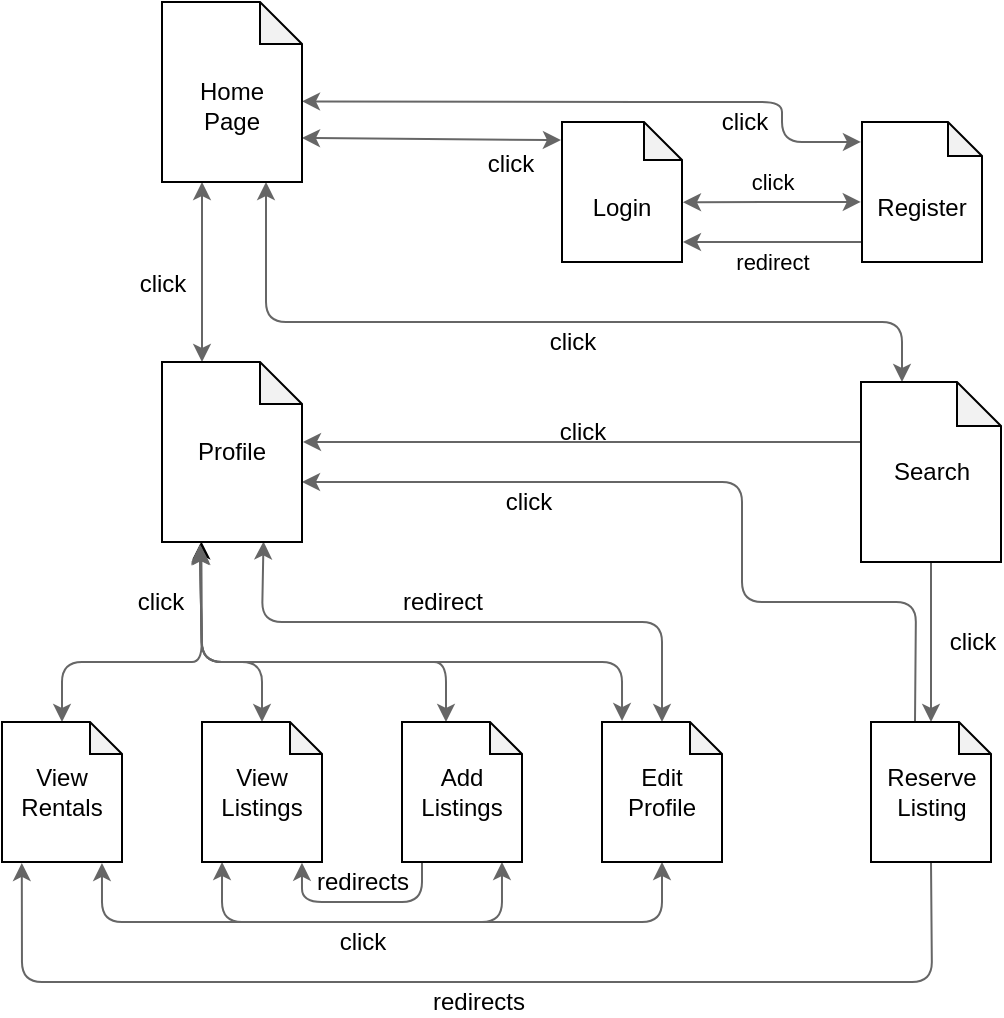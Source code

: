 <mxfile version="12.1.9" type="device" pages="1"><diagram name="Page-1" id="74e2e168-ea6b-b213-b513-2b3c1d86103e"><mxGraphModel dx="1006" dy="539" grid="1" gridSize="10" guides="1" tooltips="1" connect="1" arrows="1" fold="1" page="1" pageScale="1" pageWidth="1100" pageHeight="850" background="#ffffff" math="0" shadow="0"><root><mxCell id="0"/><mxCell id="1" parent="0"/><mxCell id="AZkeyxLctTwLN--3MZja-5" value="&lt;div&gt;click&lt;/div&gt;" style="endArrow=classic;startArrow=classic;html=1;fillColor=#f5f5f5;strokeColor=#666666;labelBackgroundColor=none;fontColor=#000000;exitX=1.008;exitY=0.573;exitDx=0;exitDy=0;exitPerimeter=0;entryX=-0.01;entryY=0.571;entryDx=0;entryDy=0;entryPerimeter=0;" edge="1" parent="1" source="AZkeyxLctTwLN--3MZja-48" target="AZkeyxLctTwLN--3MZja-54"><mxGeometry y="10" width="50" height="50" relative="1" as="geometry"><mxPoint x="392" y="210" as="sourcePoint"/><mxPoint x="490" y="210" as="targetPoint"/><Array as="points"/><mxPoint as="offset"/></mxGeometry></mxCell><mxCell id="AZkeyxLctTwLN--3MZja-6" value="&lt;div&gt;redirect&lt;/div&gt;" style="endArrow=classic;html=1;labelBackgroundColor=none;fontColor=#000000;fillColor=#f5f5f5;strokeColor=#666666;entryX=1.008;entryY=0.857;entryDx=0;entryDy=0;entryPerimeter=0;exitX=-0.004;exitY=0.857;exitDx=0;exitDy=0;exitPerimeter=0;" edge="1" parent="1" source="AZkeyxLctTwLN--3MZja-54" target="AZkeyxLctTwLN--3MZja-48"><mxGeometry y="10" width="50" height="50" relative="1" as="geometry"><mxPoint x="490" y="230" as="sourcePoint"/><mxPoint x="410" y="231" as="targetPoint"/><mxPoint as="offset"/></mxGeometry></mxCell><mxCell id="AZkeyxLctTwLN--3MZja-8" value="" style="endArrow=classic;startArrow=classic;html=1;labelBackgroundColor=none;fontColor=#000000;fillColor=#f5f5f5;strokeColor=#666666;exitX=-0.009;exitY=0.129;exitDx=0;exitDy=0;exitPerimeter=0;" edge="1" parent="1" source="AZkeyxLctTwLN--3MZja-48"><mxGeometry width="50" height="50" relative="1" as="geometry"><mxPoint x="280" y="178" as="sourcePoint"/><mxPoint x="200" y="178" as="targetPoint"/><Array as="points"/></mxGeometry></mxCell><mxCell id="AZkeyxLctTwLN--3MZja-9" value="click" style="text;html=1;resizable=0;points=[];align=center;verticalAlign=middle;labelBackgroundColor=#ffffff;fontColor=#000000;" vertex="1" connectable="0" parent="AZkeyxLctTwLN--3MZja-8"><mxGeometry x="-0.152" y="2" relative="1" as="geometry"><mxPoint x="29.5" y="10" as="offset"/></mxGeometry></mxCell><mxCell id="AZkeyxLctTwLN--3MZja-10" value="" style="endArrow=classic;startArrow=classic;html=1;labelBackgroundColor=none;fontColor=#000000;fillColor=#f5f5f5;strokeColor=#666666;entryX=1;entryY=0.552;entryDx=0;entryDy=0;entryPerimeter=0;exitX=-0.009;exitY=0.142;exitDx=0;exitDy=0;exitPerimeter=0;" edge="1" parent="1" source="AZkeyxLctTwLN--3MZja-54" target="AZkeyxLctTwLN--3MZja-47"><mxGeometry width="50" height="50" relative="1" as="geometry"><mxPoint x="440" y="160" as="sourcePoint"/><mxPoint x="250" y="135" as="targetPoint"/><Array as="points"><mxPoint x="440" y="180"/><mxPoint x="440" y="160"/><mxPoint x="380" y="160"/></Array></mxGeometry></mxCell><mxCell id="AZkeyxLctTwLN--3MZja-11" value="click" style="text;html=1;resizable=0;points=[];align=center;verticalAlign=middle;labelBackgroundColor=#ffffff;fontColor=#000000;" vertex="1" connectable="0" parent="AZkeyxLctTwLN--3MZja-10"><mxGeometry x="-0.152" y="2" relative="1" as="geometry"><mxPoint x="48" y="8" as="offset"/></mxGeometry></mxCell><mxCell id="AZkeyxLctTwLN--3MZja-52" style="edgeStyle=orthogonalEdgeStyle;rounded=0;orthogonalLoop=1;jettySize=auto;html=1;exitX=0.25;exitY=1;exitDx=0;exitDy=0;labelBackgroundColor=none;startArrow=classic;startFill=1;endArrow=none;endFill=0;fontSize=12;fontColor=#000000;" edge="1" parent="1"><mxGeometry relative="1" as="geometry"><mxPoint x="149.69" y="390.034" as="targetPoint"/><mxPoint x="149.69" y="379.69" as="sourcePoint"/></mxGeometry></mxCell><mxCell id="AZkeyxLctTwLN--3MZja-15" value="" style="endArrow=classic;startArrow=classic;html=1;labelBackgroundColor=none;fontColor=#000000;fillColor=#f5f5f5;strokeColor=#666666;exitX=0;exitY=0;exitDx=20;exitDy=0;exitPerimeter=0;" edge="1" parent="1" source="AZkeyxLctTwLN--3MZja-50"><mxGeometry width="50" height="50" relative="1" as="geometry"><mxPoint x="150" y="270" as="sourcePoint"/><mxPoint x="150" y="200" as="targetPoint"/><Array as="points"/></mxGeometry></mxCell><mxCell id="AZkeyxLctTwLN--3MZja-16" value="click" style="text;html=1;resizable=0;points=[];align=center;verticalAlign=middle;labelBackgroundColor=#ffffff;fontColor=#000000;" vertex="1" connectable="0" parent="AZkeyxLctTwLN--3MZja-15"><mxGeometry x="-0.152" y="2" relative="1" as="geometry"><mxPoint x="-18" y="-1" as="offset"/></mxGeometry></mxCell><mxCell id="AZkeyxLctTwLN--3MZja-18" value="" style="endArrow=classic;startArrow=classic;html=1;labelBackgroundColor=none;fontColor=#000000;fillColor=#f5f5f5;strokeColor=#666666;" edge="1" parent="1"><mxGeometry width="50" height="50" relative="1" as="geometry"><mxPoint x="500" y="300" as="sourcePoint"/><mxPoint x="182" y="200" as="targetPoint"/><Array as="points"><mxPoint x="500" y="270"/><mxPoint x="182" y="270"/></Array></mxGeometry></mxCell><mxCell id="AZkeyxLctTwLN--3MZja-19" value="click" style="text;html=1;resizable=0;points=[];align=center;verticalAlign=middle;labelBackgroundColor=#ffffff;fontColor=#000000;" vertex="1" connectable="0" parent="AZkeyxLctTwLN--3MZja-18"><mxGeometry x="-0.152" y="2" relative="1" as="geometry"><mxPoint x="-18" y="8" as="offset"/></mxGeometry></mxCell><mxCell id="AZkeyxLctTwLN--3MZja-21" value="click" style="endArrow=classic;html=1;labelBackgroundColor=none;fontColor=#000000;fillColor=#f5f5f5;strokeColor=#666666;fontSize=12;entryX=1.007;entryY=0.444;entryDx=0;entryDy=0;entryPerimeter=0;exitX=0.007;exitY=0.333;exitDx=0;exitDy=0;exitPerimeter=0;" edge="1" parent="1" source="AZkeyxLctTwLN--3MZja-53" target="AZkeyxLctTwLN--3MZja-50"><mxGeometry y="-5" width="50" height="50" relative="1" as="geometry"><mxPoint x="430" y="332" as="sourcePoint"/><mxPoint x="250" y="335" as="targetPoint"/><mxPoint as="offset"/></mxGeometry></mxCell><mxCell id="AZkeyxLctTwLN--3MZja-23" value="click" style="endArrow=none;startArrow=classic;html=1;labelBackgroundColor=none;fontSize=12;fontColor=#000000;fillColor=#f5f5f5;strokeColor=#666666;startFill=1;endFill=0;entryX=0.5;entryY=1;entryDx=0;entryDy=0;entryPerimeter=0;exitX=0.5;exitY=0;exitDx=0;exitDy=0;exitPerimeter=0;" edge="1" parent="1" source="AZkeyxLctTwLN--3MZja-63" target="AZkeyxLctTwLN--3MZja-53"><mxGeometry y="-20" width="50" height="50" relative="1" as="geometry"><mxPoint x="500" y="460" as="sourcePoint"/><mxPoint x="500" y="390" as="targetPoint"/><Array as="points"/><mxPoint as="offset"/></mxGeometry></mxCell><mxCell id="AZkeyxLctTwLN--3MZja-26" value="" style="endArrow=classic;html=1;labelBackgroundColor=none;fontSize=12;fontColor=#000000;fillColor=#f5f5f5;strokeColor=#666666;entryX=0;entryY=0;entryDx=70;entryDy=60;entryPerimeter=0;exitX=0;exitY=0;exitDx=22;exitDy=0;exitPerimeter=0;" edge="1" parent="1" source="AZkeyxLctTwLN--3MZja-63" target="AZkeyxLctTwLN--3MZja-50"><mxGeometry width="50" height="50" relative="1" as="geometry"><mxPoint x="500" y="460" as="sourcePoint"/><mxPoint x="260" y="350" as="targetPoint"/><Array as="points"><mxPoint x="507" y="410"/><mxPoint x="420" y="410"/><mxPoint x="420" y="350"/></Array></mxGeometry></mxCell><mxCell id="AZkeyxLctTwLN--3MZja-27" value="click" style="text;html=1;resizable=0;points=[];align=center;verticalAlign=middle;labelBackgroundColor=#ffffff;fontSize=12;fontColor=#000000;" vertex="1" connectable="0" parent="AZkeyxLctTwLN--3MZja-26"><mxGeometry x="0.576" y="-3" relative="1" as="geometry"><mxPoint x="22" y="13" as="offset"/></mxGeometry></mxCell><mxCell id="AZkeyxLctTwLN--3MZja-32" value="" style="endArrow=classic;startArrow=classic;html=1;labelBackgroundColor=none;fontSize=12;fontColor=#000000;fillColor=#f5f5f5;strokeColor=#666666;entryX=0.271;entryY=1.027;entryDx=0;entryDy=0;entryPerimeter=0;exitX=0.5;exitY=0;exitDx=0;exitDy=0;exitPerimeter=0;" edge="1" parent="1" source="AZkeyxLctTwLN--3MZja-62" target="AZkeyxLctTwLN--3MZja-50"><mxGeometry width="50" height="50" relative="1" as="geometry"><mxPoint x="80" y="460" as="sourcePoint"/><mxPoint x="150" y="390" as="targetPoint"/><Array as="points"><mxPoint x="80" y="440"/><mxPoint x="130" y="440"/><mxPoint x="150" y="440"/></Array></mxGeometry></mxCell><mxCell id="AZkeyxLctTwLN--3MZja-33" value="" style="endArrow=classic;startArrow=classic;html=1;labelBackgroundColor=none;fontSize=12;fontColor=#000000;fillColor=#f5f5f5;strokeColor=#666666;entryX=0.271;entryY=1.02;entryDx=0;entryDy=0;entryPerimeter=0;exitX=0.5;exitY=0;exitDx=0;exitDy=0;exitPerimeter=0;" edge="1" parent="1" source="AZkeyxLctTwLN--3MZja-61" target="AZkeyxLctTwLN--3MZja-50"><mxGeometry width="50" height="50" relative="1" as="geometry"><mxPoint x="180" y="460" as="sourcePoint"/><mxPoint x="150" y="390" as="targetPoint"/><Array as="points"><mxPoint x="180" y="440"/><mxPoint x="150" y="440"/></Array></mxGeometry></mxCell><mxCell id="AZkeyxLctTwLN--3MZja-34" value="" style="endArrow=classic;startArrow=classic;html=1;labelBackgroundColor=none;fontSize=12;fontColor=#000000;fillColor=#f5f5f5;strokeColor=#666666;entryX=0.281;entryY=1.027;entryDx=0;entryDy=0;entryPerimeter=0;exitX=0;exitY=0;exitDx=22.0;exitDy=0;exitPerimeter=0;" edge="1" parent="1" source="AZkeyxLctTwLN--3MZja-60" target="AZkeyxLctTwLN--3MZja-50"><mxGeometry width="50" height="50" relative="1" as="geometry"><mxPoint x="260" y="460" as="sourcePoint"/><mxPoint x="150" y="390" as="targetPoint"/><Array as="points"><mxPoint x="272" y="440"/><mxPoint x="260" y="440"/><mxPoint x="150" y="440"/></Array></mxGeometry></mxCell><mxCell id="AZkeyxLctTwLN--3MZja-35" value="click" style="endArrow=classic;startArrow=classic;html=1;labelBackgroundColor=none;fontSize=12;fontColor=#000000;fillColor=#f5f5f5;strokeColor=#666666;entryX=0.271;entryY=1.012;entryDx=0;entryDy=0;entryPerimeter=0;exitX=0.167;exitY=-0.007;exitDx=0;exitDy=0;exitPerimeter=0;" edge="1" parent="1" source="AZkeyxLctTwLN--3MZja-58" target="AZkeyxLctTwLN--3MZja-50"><mxGeometry x="0.806" y="20" width="50" height="50" relative="1" as="geometry"><mxPoint x="360" y="460" as="sourcePoint"/><mxPoint x="150" y="390" as="targetPoint"/><Array as="points"><mxPoint x="360" y="440"/><mxPoint x="260" y="440"/><mxPoint x="150" y="440"/></Array><mxPoint as="offset"/></mxGeometry></mxCell><mxCell id="AZkeyxLctTwLN--3MZja-41" value="" style="endArrow=classic;startArrow=classic;html=1;labelBackgroundColor=none;fontSize=12;fontColor=#000000;fillColor=#f5f5f5;strokeColor=#666666;entryX=0.725;entryY=0.997;entryDx=0;entryDy=0;entryPerimeter=0;exitX=0.5;exitY=0;exitDx=0;exitDy=0;exitPerimeter=0;" edge="1" parent="1" source="AZkeyxLctTwLN--3MZja-58" target="AZkeyxLctTwLN--3MZja-50"><mxGeometry width="50" height="50" relative="1" as="geometry"><mxPoint x="380" y="450" as="sourcePoint"/><mxPoint x="210" y="390" as="targetPoint"/><Array as="points"><mxPoint x="380" y="420"/><mxPoint x="180" y="420"/></Array></mxGeometry></mxCell><mxCell id="AZkeyxLctTwLN--3MZja-42" value="redirect" style="text;html=1;resizable=0;points=[];align=center;verticalAlign=middle;labelBackgroundColor=#ffffff;fontSize=12;fontColor=#000000;" vertex="1" connectable="0" parent="AZkeyxLctTwLN--3MZja-41"><mxGeometry x="0.579" y="1" relative="1" as="geometry"><mxPoint x="69" y="-11" as="offset"/></mxGeometry></mxCell><mxCell id="AZkeyxLctTwLN--3MZja-43" value="redirects" style="endArrow=classic;html=1;labelBackgroundColor=none;fontSize=12;fontColor=#000000;fillColor=#f5f5f5;strokeColor=#666666;entryX=0.833;entryY=1.005;entryDx=0;entryDy=0;entryPerimeter=0;" edge="1" parent="1" target="AZkeyxLctTwLN--3MZja-61"><mxGeometry y="-10" width="50" height="50" relative="1" as="geometry"><mxPoint x="260" y="540" as="sourcePoint"/><mxPoint x="200" y="590" as="targetPoint"/><Array as="points"><mxPoint x="260" y="560"/><mxPoint x="200" y="560"/></Array><mxPoint as="offset"/></mxGeometry></mxCell><mxCell id="AZkeyxLctTwLN--3MZja-44" value="click" style="endArrow=classic;startArrow=classic;html=1;labelBackgroundColor=none;fontSize=12;fontColor=#000000;fillColor=#f5f5f5;strokeColor=#666666;exitX=0.833;exitY=1.007;exitDx=0;exitDy=0;exitPerimeter=0;entryX=0.5;entryY=1;entryDx=0;entryDy=0;entryPerimeter=0;" edge="1" parent="1" source="AZkeyxLctTwLN--3MZja-62" target="AZkeyxLctTwLN--3MZja-58"><mxGeometry x="-0.056" y="-10" width="50" height="50" relative="1" as="geometry"><mxPoint x="90" y="550" as="sourcePoint"/><mxPoint x="380" y="600" as="targetPoint"/><Array as="points"><mxPoint x="100" y="570"/><mxPoint x="380" y="570"/></Array><mxPoint as="offset"/></mxGeometry></mxCell><mxCell id="AZkeyxLctTwLN--3MZja-45" value="" style="endArrow=classic;startArrow=classic;html=1;labelBackgroundColor=none;fontSize=12;fontColor=#000000;fillColor=#f5f5f5;strokeColor=#666666;exitX=0.167;exitY=1;exitDx=0;exitDy=0;exitPerimeter=0;entryX=0.833;entryY=1;entryDx=0;entryDy=0;entryPerimeter=0;" edge="1" parent="1" source="AZkeyxLctTwLN--3MZja-61" target="AZkeyxLctTwLN--3MZja-60"><mxGeometry width="50" height="50" relative="1" as="geometry"><mxPoint x="160" y="590" as="sourcePoint"/><mxPoint x="300" y="590" as="targetPoint"/><Array as="points"><mxPoint x="160" y="570"/><mxPoint x="300" y="570"/></Array></mxGeometry></mxCell><mxCell id="AZkeyxLctTwLN--3MZja-46" value="redirects" style="endArrow=classic;html=1;labelBackgroundColor=none;fontSize=12;fontColor=#000000;fillColor=#f5f5f5;strokeColor=#666666;entryX=0.165;entryY=1.007;entryDx=0;entryDy=0;entryPerimeter=0;exitX=0.5;exitY=1;exitDx=0;exitDy=0;exitPerimeter=0;" edge="1" parent="1" source="AZkeyxLctTwLN--3MZja-63" target="AZkeyxLctTwLN--3MZja-62"><mxGeometry y="10" width="50" height="50" relative="1" as="geometry"><mxPoint x="500" y="590" as="sourcePoint"/><mxPoint x="60" y="590" as="targetPoint"/><Array as="points"><mxPoint x="515" y="600"/><mxPoint x="60" y="600"/></Array><mxPoint as="offset"/></mxGeometry></mxCell><mxCell id="AZkeyxLctTwLN--3MZja-47" value="&lt;div&gt;&lt;br&gt;&lt;/div&gt;&lt;div&gt;&lt;font&gt;Home&lt;/font&gt;&lt;/div&gt;&lt;div&gt;&lt;font&gt;Page&lt;/font&gt;&lt;/div&gt;" style="shape=note;whiteSpace=wrap;html=1;backgroundOutline=1;darkOpacity=0.05;fontSize=12;fontColor=#000000;size=21;" vertex="1" parent="1"><mxGeometry x="130" y="110" width="70" height="90" as="geometry"/></mxCell><mxCell id="AZkeyxLctTwLN--3MZja-48" value="&lt;br&gt;&lt;div&gt;&lt;font&gt;Login&lt;/font&gt;&lt;/div&gt;" style="shape=note;whiteSpace=wrap;html=1;backgroundOutline=1;darkOpacity=0.05;fontSize=12;fontColor=#000000;size=19;" vertex="1" parent="1"><mxGeometry x="330" y="170" width="60" height="70" as="geometry"/></mxCell><mxCell id="AZkeyxLctTwLN--3MZja-50" value="&lt;font&gt;Profile&lt;/font&gt;" style="shape=note;whiteSpace=wrap;html=1;backgroundOutline=1;darkOpacity=0.05;fontSize=12;fontColor=#000000;size=21;" vertex="1" parent="1"><mxGeometry x="130" y="290" width="70" height="90" as="geometry"/></mxCell><mxCell id="AZkeyxLctTwLN--3MZja-53" value="&lt;font&gt;Search&lt;/font&gt;" style="shape=note;whiteSpace=wrap;html=1;backgroundOutline=1;darkOpacity=0.05;fontSize=12;fontColor=#000000;size=22;" vertex="1" parent="1"><mxGeometry x="479.5" y="300" width="70" height="90" as="geometry"/></mxCell><mxCell id="AZkeyxLctTwLN--3MZja-54" value="&lt;div&gt;&lt;font&gt;&lt;br&gt;&lt;/font&gt;&lt;/div&gt;&lt;div&gt;&lt;font&gt;Register&lt;/font&gt;&lt;/div&gt;" style="shape=note;whiteSpace=wrap;html=1;backgroundOutline=1;darkOpacity=0.05;fontSize=12;fontColor=#000000;size=17;" vertex="1" parent="1"><mxGeometry x="480" y="170" width="60" height="70" as="geometry"/></mxCell><mxCell id="AZkeyxLctTwLN--3MZja-58" value="&lt;div&gt;&lt;font&gt;Edit&lt;/font&gt;&lt;/div&gt;&lt;div&gt;&lt;font&gt;Profile&lt;/font&gt;&lt;/div&gt;" style="shape=note;whiteSpace=wrap;html=1;backgroundOutline=1;darkOpacity=0.05;fontSize=12;fontColor=#000000;size=16;" vertex="1" parent="1"><mxGeometry x="350" y="470" width="60" height="70" as="geometry"/></mxCell><mxCell id="AZkeyxLctTwLN--3MZja-60" value="&lt;font&gt;Add&lt;br&gt;Listings&lt;/font&gt;" style="shape=note;whiteSpace=wrap;html=1;backgroundOutline=1;darkOpacity=0.05;fontSize=12;fontColor=#000000;size=16;" vertex="1" parent="1"><mxGeometry x="250" y="470" width="60" height="70" as="geometry"/></mxCell><mxCell id="AZkeyxLctTwLN--3MZja-61" value="&lt;div&gt;&lt;font&gt;View&lt;/font&gt;&lt;/div&gt;&lt;div&gt;&lt;font&gt;Listings&lt;br&gt;&lt;/font&gt;&lt;/div&gt;" style="shape=note;whiteSpace=wrap;html=1;backgroundOutline=1;darkOpacity=0.05;fontSize=12;fontColor=#000000;size=16;" vertex="1" parent="1"><mxGeometry x="150" y="470" width="60" height="70" as="geometry"/></mxCell><mxCell id="AZkeyxLctTwLN--3MZja-62" value="&lt;div&gt;&lt;font&gt;View&lt;/font&gt;&lt;/div&gt;&lt;div&gt;&lt;font&gt;Rentals&lt;br&gt;&lt;/font&gt;&lt;/div&gt;" style="shape=note;whiteSpace=wrap;html=1;backgroundOutline=1;darkOpacity=0.05;fontSize=12;fontColor=#000000;size=16;" vertex="1" parent="1"><mxGeometry x="50" y="470" width="60" height="70" as="geometry"/></mxCell><mxCell id="AZkeyxLctTwLN--3MZja-63" value="&lt;div&gt;&lt;font&gt;Reserve&lt;/font&gt;&lt;/div&gt;&lt;div&gt;&lt;font&gt;Listing&lt;/font&gt;&lt;br&gt;&lt;/div&gt;" style="shape=note;whiteSpace=wrap;html=1;backgroundOutline=1;darkOpacity=0.05;fontSize=12;fontColor=#000000;size=16;" vertex="1" parent="1"><mxGeometry x="484.5" y="470" width="60" height="70" as="geometry"/></mxCell></root></mxGraphModel></diagram></mxfile>